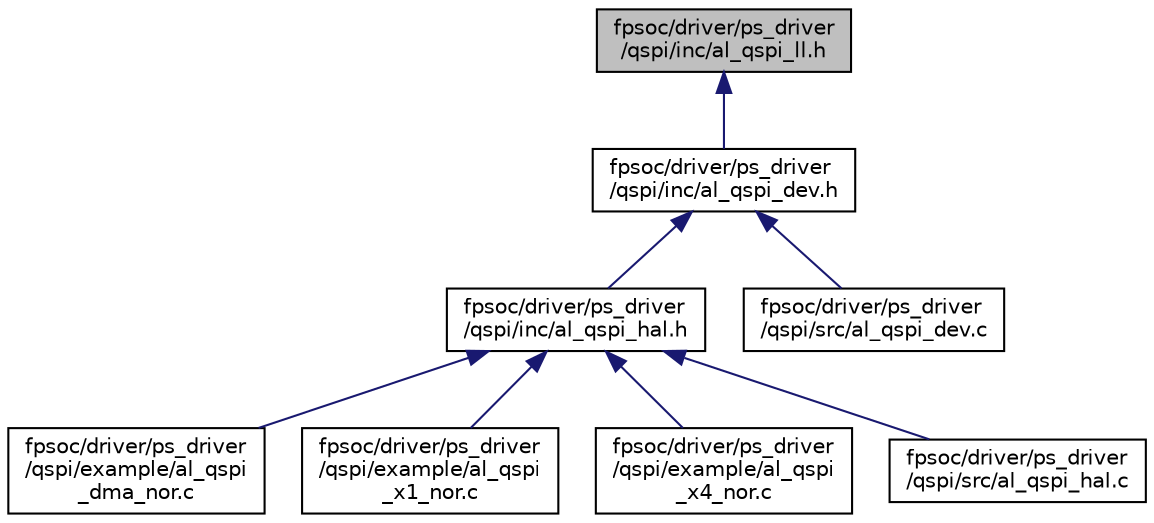 digraph "fpsoc/driver/ps_driver/qspi/inc/al_qspi_ll.h"
{
  edge [fontname="Helvetica",fontsize="10",labelfontname="Helvetica",labelfontsize="10"];
  node [fontname="Helvetica",fontsize="10",shape=record];
  Node3 [label="fpsoc/driver/ps_driver\l/qspi/inc/al_qspi_ll.h",height=0.2,width=0.4,color="black", fillcolor="grey75", style="filled", fontcolor="black"];
  Node3 -> Node4 [dir="back",color="midnightblue",fontsize="10",style="solid",fontname="Helvetica"];
  Node4 [label="fpsoc/driver/ps_driver\l/qspi/inc/al_qspi_dev.h",height=0.2,width=0.4,color="black", fillcolor="white", style="filled",URL="$al__qspi__dev_8h.html"];
  Node4 -> Node5 [dir="back",color="midnightblue",fontsize="10",style="solid",fontname="Helvetica"];
  Node5 [label="fpsoc/driver/ps_driver\l/qspi/inc/al_qspi_hal.h",height=0.2,width=0.4,color="black", fillcolor="white", style="filled",URL="$al__qspi__hal_8h.html"];
  Node5 -> Node6 [dir="back",color="midnightblue",fontsize="10",style="solid",fontname="Helvetica"];
  Node6 [label="fpsoc/driver/ps_driver\l/qspi/example/al_qspi\l_dma_nor.c",height=0.2,width=0.4,color="black", fillcolor="white", style="filled",URL="$al__qspi__dma__nor_8c.html",tooltip="qspi dma nor example "];
  Node5 -> Node7 [dir="back",color="midnightblue",fontsize="10",style="solid",fontname="Helvetica"];
  Node7 [label="fpsoc/driver/ps_driver\l/qspi/example/al_qspi\l_x1_nor.c",height=0.2,width=0.4,color="black", fillcolor="white", style="filled",URL="$al__qspi__x1__nor_8c.html",tooltip="qspi x1 nor example "];
  Node5 -> Node8 [dir="back",color="midnightblue",fontsize="10",style="solid",fontname="Helvetica"];
  Node8 [label="fpsoc/driver/ps_driver\l/qspi/example/al_qspi\l_x4_nor.c",height=0.2,width=0.4,color="black", fillcolor="white", style="filled",URL="$al__qspi__x4__nor_8c.html",tooltip="qspi x4 nor example "];
  Node5 -> Node9 [dir="back",color="midnightblue",fontsize="10",style="solid",fontname="Helvetica"];
  Node9 [label="fpsoc/driver/ps_driver\l/qspi/src/al_qspi_hal.c",height=0.2,width=0.4,color="black", fillcolor="white", style="filled",URL="$al__qspi__hal_8c.html"];
  Node4 -> Node10 [dir="back",color="midnightblue",fontsize="10",style="solid",fontname="Helvetica"];
  Node10 [label="fpsoc/driver/ps_driver\l/qspi/src/al_qspi_dev.c",height=0.2,width=0.4,color="black", fillcolor="white", style="filled",URL="$al__qspi__dev_8c.html"];
}
